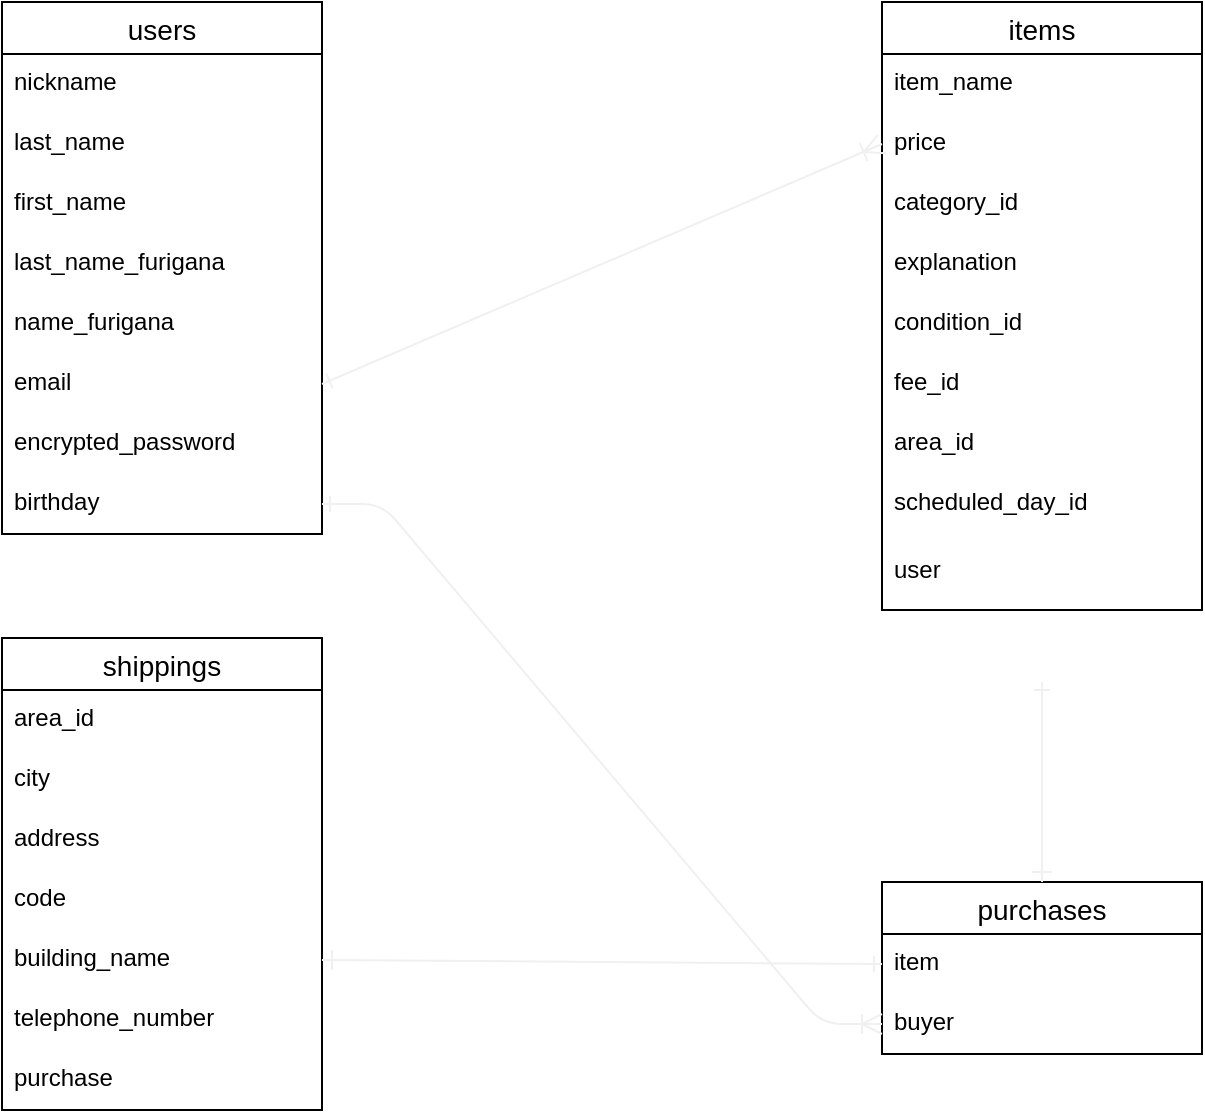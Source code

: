 <mxfile>
    <diagram id="yzeXITawegPpr5i1ZWlE" name="ページ2">
        <mxGraphModel dx="677" dy="520" grid="1" gridSize="10" guides="1" tooltips="1" connect="1" arrows="1" fold="1" page="1" pageScale="1" pageWidth="827" pageHeight="1169" math="0" shadow="0">
            <root>
                <mxCell id="KEgQEGODm0ytbdqJecpe-0"/>
                <mxCell id="KEgQEGODm0ytbdqJecpe-1" parent="KEgQEGODm0ytbdqJecpe-0"/>
                <mxCell id="H6ZvKIpXIpsPzuz4QzFs-0" value="users" style="swimlane;fontStyle=0;childLayout=stackLayout;horizontal=1;startSize=26;horizontalStack=0;resizeParent=1;resizeParentMax=0;resizeLast=0;collapsible=1;marginBottom=0;align=center;fontSize=14;" parent="KEgQEGODm0ytbdqJecpe-1" vertex="1">
                    <mxGeometry x="120" y="40" width="160" height="266" as="geometry"/>
                </mxCell>
                <mxCell id="7" value="nickname" style="text;strokeColor=none;fillColor=none;spacingLeft=4;spacingRight=4;overflow=hidden;rotatable=0;points=[[0,0.5],[1,0.5]];portConstraint=eastwest;fontSize=12;" vertex="1" parent="H6ZvKIpXIpsPzuz4QzFs-0">
                    <mxGeometry y="26" width="160" height="30" as="geometry"/>
                </mxCell>
                <mxCell id="4" value="last_name" style="text;strokeColor=none;fillColor=none;spacingLeft=4;spacingRight=4;overflow=hidden;rotatable=0;points=[[0,0.5],[1,0.5]];portConstraint=eastwest;fontSize=12;" parent="H6ZvKIpXIpsPzuz4QzFs-0" vertex="1">
                    <mxGeometry y="56" width="160" height="30" as="geometry"/>
                </mxCell>
                <mxCell id="H6ZvKIpXIpsPzuz4QzFs-1" value="first_name" style="text;strokeColor=none;fillColor=none;spacingLeft=4;spacingRight=4;overflow=hidden;rotatable=0;points=[[0,0.5],[1,0.5]];portConstraint=eastwest;fontSize=12;" parent="H6ZvKIpXIpsPzuz4QzFs-0" vertex="1">
                    <mxGeometry y="86" width="160" height="30" as="geometry"/>
                </mxCell>
                <mxCell id="5" value="last_name_furigana" style="text;strokeColor=none;fillColor=none;spacingLeft=4;spacingRight=4;overflow=hidden;rotatable=0;points=[[0,0.5],[1,0.5]];portConstraint=eastwest;fontSize=12;" parent="H6ZvKIpXIpsPzuz4QzFs-0" vertex="1">
                    <mxGeometry y="116" width="160" height="30" as="geometry"/>
                </mxCell>
                <mxCell id="6" value="name_furigana" style="text;strokeColor=none;fillColor=none;spacingLeft=4;spacingRight=4;overflow=hidden;rotatable=0;points=[[0,0.5],[1,0.5]];portConstraint=eastwest;fontSize=12;" parent="H6ZvKIpXIpsPzuz4QzFs-0" vertex="1">
                    <mxGeometry y="146" width="160" height="30" as="geometry"/>
                </mxCell>
                <mxCell id="H6ZvKIpXIpsPzuz4QzFs-2" value="email" style="text;strokeColor=none;fillColor=none;spacingLeft=4;spacingRight=4;overflow=hidden;rotatable=0;points=[[0,0.5],[1,0.5]];portConstraint=eastwest;fontSize=12;" parent="H6ZvKIpXIpsPzuz4QzFs-0" vertex="1">
                    <mxGeometry y="176" width="160" height="30" as="geometry"/>
                </mxCell>
                <mxCell id="H6ZvKIpXIpsPzuz4QzFs-3" value="encrypted_password" style="text;strokeColor=none;fillColor=none;spacingLeft=4;spacingRight=4;overflow=hidden;rotatable=0;points=[[0,0.5],[1,0.5]];portConstraint=eastwest;fontSize=12;" parent="H6ZvKIpXIpsPzuz4QzFs-0" vertex="1">
                    <mxGeometry y="206" width="160" height="30" as="geometry"/>
                </mxCell>
                <mxCell id="jGMIjUN8tg83wIdpWS4a-0" value="birthday" style="text;strokeColor=none;fillColor=none;spacingLeft=4;spacingRight=4;overflow=hidden;rotatable=0;points=[[0,0.5],[1,0.5]];portConstraint=eastwest;fontSize=12;" parent="H6ZvKIpXIpsPzuz4QzFs-0" vertex="1">
                    <mxGeometry y="236" width="160" height="30" as="geometry"/>
                </mxCell>
                <mxCell id="H6ZvKIpXIpsPzuz4QzFs-4" value="shippings" style="swimlane;fontStyle=0;childLayout=stackLayout;horizontal=1;startSize=26;horizontalStack=0;resizeParent=1;resizeParentMax=0;resizeLast=0;collapsible=1;marginBottom=0;align=center;fontSize=14;" parent="KEgQEGODm0ytbdqJecpe-1" vertex="1">
                    <mxGeometry x="120" y="358" width="160" height="236" as="geometry"/>
                </mxCell>
                <mxCell id="H6ZvKIpXIpsPzuz4QzFs-5" value="area_id" style="text;strokeColor=none;fillColor=none;spacingLeft=4;spacingRight=4;overflow=hidden;rotatable=0;points=[[0,0.5],[1,0.5]];portConstraint=eastwest;fontSize=12;" parent="H6ZvKIpXIpsPzuz4QzFs-4" vertex="1">
                    <mxGeometry y="26" width="160" height="30" as="geometry"/>
                </mxCell>
                <mxCell id="jGMIjUN8tg83wIdpWS4a-7" value="city" style="text;strokeColor=none;fillColor=none;spacingLeft=4;spacingRight=4;overflow=hidden;rotatable=0;points=[[0,0.5],[1,0.5]];portConstraint=eastwest;fontSize=12;" parent="H6ZvKIpXIpsPzuz4QzFs-4" vertex="1">
                    <mxGeometry y="56" width="160" height="30" as="geometry"/>
                </mxCell>
                <mxCell id="jGMIjUN8tg83wIdpWS4a-8" value="address" style="text;strokeColor=none;fillColor=none;spacingLeft=4;spacingRight=4;overflow=hidden;rotatable=0;points=[[0,0.5],[1,0.5]];portConstraint=eastwest;fontSize=12;" parent="H6ZvKIpXIpsPzuz4QzFs-4" vertex="1">
                    <mxGeometry y="86" width="160" height="30" as="geometry"/>
                </mxCell>
                <mxCell id="H6ZvKIpXIpsPzuz4QzFs-6" value="code" style="text;strokeColor=none;fillColor=none;spacingLeft=4;spacingRight=4;overflow=hidden;rotatable=0;points=[[0,0.5],[1,0.5]];portConstraint=eastwest;fontSize=12;" parent="H6ZvKIpXIpsPzuz4QzFs-4" vertex="1">
                    <mxGeometry y="116" width="160" height="30" as="geometry"/>
                </mxCell>
                <mxCell id="jGMIjUN8tg83wIdpWS4a-9" value="building_name" style="text;strokeColor=none;fillColor=none;spacingLeft=4;spacingRight=4;overflow=hidden;rotatable=0;points=[[0,0.5],[1,0.5]];portConstraint=eastwest;fontSize=12;" parent="H6ZvKIpXIpsPzuz4QzFs-4" vertex="1">
                    <mxGeometry y="146" width="160" height="30" as="geometry"/>
                </mxCell>
                <mxCell id="H6ZvKIpXIpsPzuz4QzFs-7" value="telephone_number" style="text;strokeColor=none;fillColor=none;spacingLeft=4;spacingRight=4;overflow=hidden;rotatable=0;points=[[0,0.5],[1,0.5]];portConstraint=eastwest;fontSize=12;" parent="H6ZvKIpXIpsPzuz4QzFs-4" vertex="1">
                    <mxGeometry y="176" width="160" height="30" as="geometry"/>
                </mxCell>
                <mxCell id="3" value="purchase" style="text;strokeColor=none;fillColor=none;spacingLeft=4;spacingRight=4;overflow=hidden;rotatable=0;points=[[0,0.5],[1,0.5]];portConstraint=eastwest;fontSize=12;" parent="H6ZvKIpXIpsPzuz4QzFs-4" vertex="1">
                    <mxGeometry y="206" width="160" height="30" as="geometry"/>
                </mxCell>
                <mxCell id="H6ZvKIpXIpsPzuz4QzFs-8" value="items" style="swimlane;fontStyle=0;childLayout=stackLayout;horizontal=1;startSize=26;horizontalStack=0;resizeParent=1;resizeParentMax=0;resizeLast=0;collapsible=1;marginBottom=0;align=center;fontSize=14;" parent="KEgQEGODm0ytbdqJecpe-1" vertex="1">
                    <mxGeometry x="560" y="40" width="160" height="304" as="geometry"/>
                </mxCell>
                <mxCell id="H6ZvKIpXIpsPzuz4QzFs-9" value="item_name" style="text;strokeColor=none;fillColor=none;spacingLeft=4;spacingRight=4;overflow=hidden;rotatable=0;points=[[0,0.5],[1,0.5]];portConstraint=eastwest;fontSize=12;" parent="H6ZvKIpXIpsPzuz4QzFs-8" vertex="1">
                    <mxGeometry y="26" width="160" height="30" as="geometry"/>
                </mxCell>
                <mxCell id="jGMIjUN8tg83wIdpWS4a-6" value="price" style="text;strokeColor=none;fillColor=none;spacingLeft=4;spacingRight=4;overflow=hidden;rotatable=0;points=[[0,0.5],[1,0.5]];portConstraint=eastwest;fontSize=12;" parent="H6ZvKIpXIpsPzuz4QzFs-8" vertex="1">
                    <mxGeometry y="56" width="160" height="30" as="geometry"/>
                </mxCell>
                <mxCell id="H6ZvKIpXIpsPzuz4QzFs-11" value="category_id" style="text;strokeColor=none;fillColor=none;spacingLeft=4;spacingRight=4;overflow=hidden;rotatable=0;points=[[0,0.5],[1,0.5]];portConstraint=eastwest;fontSize=12;" parent="H6ZvKIpXIpsPzuz4QzFs-8" vertex="1">
                    <mxGeometry y="86" width="160" height="30" as="geometry"/>
                </mxCell>
                <mxCell id="H6ZvKIpXIpsPzuz4QzFs-10" value="explanation" style="text;strokeColor=none;fillColor=none;spacingLeft=4;spacingRight=4;overflow=hidden;rotatable=0;points=[[0,0.5],[1,0.5]];portConstraint=eastwest;fontSize=12;" parent="H6ZvKIpXIpsPzuz4QzFs-8" vertex="1">
                    <mxGeometry y="116" width="160" height="30" as="geometry"/>
                </mxCell>
                <mxCell id="jGMIjUN8tg83wIdpWS4a-1" value="condition_id" style="text;strokeColor=none;fillColor=none;spacingLeft=4;spacingRight=4;overflow=hidden;rotatable=0;points=[[0,0.5],[1,0.5]];portConstraint=eastwest;fontSize=12;" parent="H6ZvKIpXIpsPzuz4QzFs-8" vertex="1">
                    <mxGeometry y="146" width="160" height="30" as="geometry"/>
                </mxCell>
                <mxCell id="jGMIjUN8tg83wIdpWS4a-3" value="fee_id" style="text;strokeColor=none;fillColor=none;spacingLeft=4;spacingRight=4;overflow=hidden;rotatable=0;points=[[0,0.5],[1,0.5]];portConstraint=eastwest;fontSize=12;" parent="H6ZvKIpXIpsPzuz4QzFs-8" vertex="1">
                    <mxGeometry y="176" width="160" height="30" as="geometry"/>
                </mxCell>
                <mxCell id="jGMIjUN8tg83wIdpWS4a-4" value="area_id" style="text;strokeColor=none;fillColor=none;spacingLeft=4;spacingRight=4;overflow=hidden;rotatable=0;points=[[0,0.5],[1,0.5]];portConstraint=eastwest;fontSize=12;" parent="H6ZvKIpXIpsPzuz4QzFs-8" vertex="1">
                    <mxGeometry y="206" width="160" height="30" as="geometry"/>
                </mxCell>
                <mxCell id="jGMIjUN8tg83wIdpWS4a-5" value="scheduled_day_id" style="text;strokeColor=none;fillColor=none;spacingLeft=4;spacingRight=4;overflow=hidden;rotatable=0;points=[[0,0.5],[1,0.5]];portConstraint=eastwest;fontSize=12;" parent="H6ZvKIpXIpsPzuz4QzFs-8" vertex="1">
                    <mxGeometry y="236" width="160" height="34" as="geometry"/>
                </mxCell>
                <mxCell id="2" value="user" style="text;strokeColor=none;fillColor=none;spacingLeft=4;spacingRight=4;overflow=hidden;rotatable=0;points=[[0,0.5],[1,0.5]];portConstraint=eastwest;fontSize=12;" parent="H6ZvKIpXIpsPzuz4QzFs-8" vertex="1">
                    <mxGeometry y="270" width="160" height="34" as="geometry"/>
                </mxCell>
                <mxCell id="H6ZvKIpXIpsPzuz4QzFs-12" value="purchases" style="swimlane;fontStyle=0;childLayout=stackLayout;horizontal=1;startSize=26;horizontalStack=0;resizeParent=1;resizeParentMax=0;resizeLast=0;collapsible=1;marginBottom=0;align=center;fontSize=14;" parent="KEgQEGODm0ytbdqJecpe-1" vertex="1">
                    <mxGeometry x="560" y="480" width="160" height="86" as="geometry"/>
                </mxCell>
                <mxCell id="H6ZvKIpXIpsPzuz4QzFs-13" value="item" style="text;strokeColor=none;fillColor=none;spacingLeft=4;spacingRight=4;overflow=hidden;rotatable=0;points=[[0,0.5],[1,0.5]];portConstraint=eastwest;fontSize=12;" parent="H6ZvKIpXIpsPzuz4QzFs-12" vertex="1">
                    <mxGeometry y="26" width="160" height="30" as="geometry"/>
                </mxCell>
                <mxCell id="H6ZvKIpXIpsPzuz4QzFs-15" value="buyer" style="text;strokeColor=none;fillColor=none;spacingLeft=4;spacingRight=4;overflow=hidden;rotatable=0;points=[[0,0.5],[1,0.5]];portConstraint=eastwest;fontSize=12;" parent="H6ZvKIpXIpsPzuz4QzFs-12" vertex="1">
                    <mxGeometry y="56" width="160" height="30" as="geometry"/>
                </mxCell>
                <mxCell id="Qz_udRfOSJ27gaHIv2l8-0" style="edgeStyle=none;rounded=0;jumpSize=6;orthogonalLoop=1;jettySize=auto;html=1;exitX=1;exitY=0.5;exitDx=0;exitDy=0;entryX=0;entryY=0.5;entryDx=0;entryDy=0;startArrow=ERone;startFill=0;endArrow=ERoneToMany;endFill=0;endSize=8;strokeColor=#f0f0f0;strokeWidth=1;" parent="KEgQEGODm0ytbdqJecpe-1" source="H6ZvKIpXIpsPzuz4QzFs-2" edge="1">
                    <mxGeometry relative="1" as="geometry">
                        <mxPoint x="560" y="111" as="targetPoint"/>
                    </mxGeometry>
                </mxCell>
                <mxCell id="oUGwfe6-x52u-4j8dCEH-0" value="" style="edgeStyle=entityRelationEdgeStyle;fontSize=12;html=1;endArrow=ERoneToMany;startArrow=ERone;endSize=8;strokeColor=#f0f0f0;strokeWidth=1;exitX=1;exitY=0.5;exitDx=0;exitDy=0;entryX=0;entryY=0.5;entryDx=0;entryDy=0;startFill=0;" parent="KEgQEGODm0ytbdqJecpe-1" source="jGMIjUN8tg83wIdpWS4a-0" edge="1">
                    <mxGeometry width="100" height="100" relative="1" as="geometry">
                        <mxPoint x="380" y="380" as="sourcePoint"/>
                        <mxPoint x="560" y="551" as="targetPoint"/>
                    </mxGeometry>
                </mxCell>
                <mxCell id="oUGwfe6-x52u-4j8dCEH-1" style="edgeStyle=none;rounded=0;jumpSize=6;orthogonalLoop=1;jettySize=auto;html=1;entryX=0.5;entryY=0;entryDx=0;entryDy=0;startArrow=ERone;startFill=0;endArrow=ERone;endFill=0;endSize=8;strokeColor=#f0f0f0;strokeWidth=1;" parent="KEgQEGODm0ytbdqJecpe-1" target="H6ZvKIpXIpsPzuz4QzFs-12" edge="1">
                    <mxGeometry relative="1" as="geometry">
                        <mxPoint x="640" y="380" as="sourcePoint"/>
                        <Array as="points">
                            <mxPoint x="640" y="410"/>
                        </Array>
                    </mxGeometry>
                </mxCell>
                <mxCell id="oUGwfe6-x52u-4j8dCEH-2" style="edgeStyle=none;rounded=0;jumpSize=6;orthogonalLoop=1;jettySize=auto;html=1;exitX=0;exitY=0.5;exitDx=0;exitDy=0;entryX=1;entryY=0.5;entryDx=0;entryDy=0;startArrow=ERone;startFill=0;endArrow=ERone;endFill=0;endSize=8;strokeColor=#f0f0f0;strokeWidth=1;" parent="KEgQEGODm0ytbdqJecpe-1" source="H6ZvKIpXIpsPzuz4QzFs-13" target="jGMIjUN8tg83wIdpWS4a-9" edge="1">
                    <mxGeometry relative="1" as="geometry"/>
                </mxCell>
            </root>
        </mxGraphModel>
    </diagram>
</mxfile>